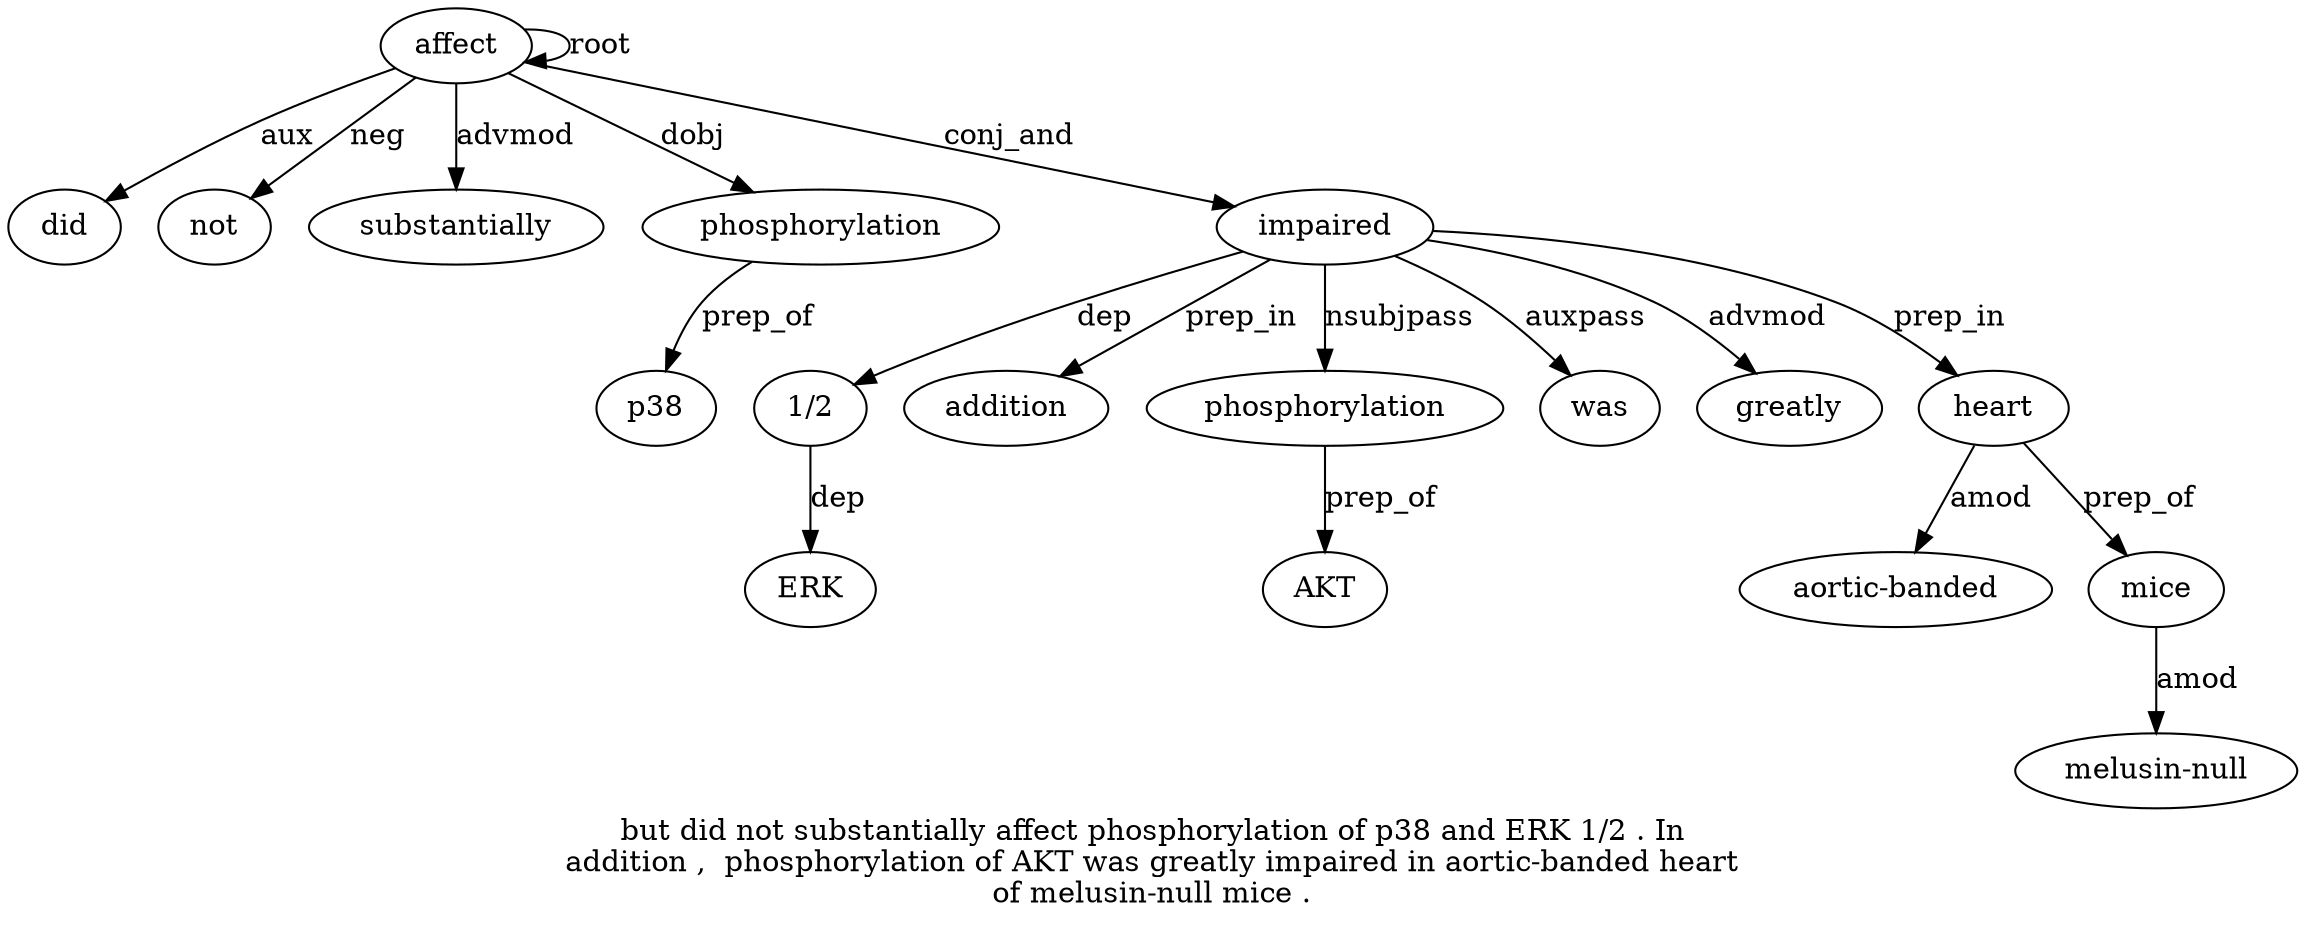 digraph "but did not substantially affect phosphorylation of p38 and ERK 1/2 . In addition ,  phosphorylation of AKT was greatly impaired in aortic-banded heart of melusin-null mice ." {
label="but did not substantially affect phosphorylation of p38 and ERK 1/2 . In
addition ,  phosphorylation of AKT was greatly impaired in aortic-banded heart
of melusin-null mice .";
affect5 [style=filled, fillcolor=white, label=affect];
did2 [style=filled, fillcolor=white, label=did];
affect5 -> did2  [label=aux];
not3 [style=filled, fillcolor=white, label=not];
affect5 -> not3  [label=neg];
substantially4 [style=filled, fillcolor=white, label=substantially];
affect5 -> substantially4  [label=advmod];
affect5 -> affect5  [label=root];
phosphorylation6 [style=filled, fillcolor=white, label=phosphorylation];
affect5 -> phosphorylation6  [label=dobj];
p38 [style=filled, fillcolor=white, label=p38];
phosphorylation6 -> p38  [label=prep_of];
"1/2" [style=filled, fillcolor=white, label="1/2"];
ERK10 [style=filled, fillcolor=white, label=ERK];
"1/2" -> ERK10  [label=dep];
impaired21 [style=filled, fillcolor=white, label=impaired];
impaired21 -> "1/2"  [label=dep];
addition14 [style=filled, fillcolor=white, label=addition];
impaired21 -> addition14  [label=prep_in];
phosphorylation16 [style=filled, fillcolor=white, label=phosphorylation];
impaired21 -> phosphorylation16  [label=nsubjpass];
AKT18 [style=filled, fillcolor=white, label=AKT];
phosphorylation16 -> AKT18  [label=prep_of];
was19 [style=filled, fillcolor=white, label=was];
impaired21 -> was19  [label=auxpass];
greatly20 [style=filled, fillcolor=white, label=greatly];
impaired21 -> greatly20  [label=advmod];
affect5 -> impaired21  [label=conj_and];
heart24 [style=filled, fillcolor=white, label=heart];
"aortic-banded23" [style=filled, fillcolor=white, label="aortic-banded"];
heart24 -> "aortic-banded23"  [label=amod];
impaired21 -> heart24  [label=prep_in];
mice27 [style=filled, fillcolor=white, label=mice];
"melusin-null26" [style=filled, fillcolor=white, label="melusin-null"];
mice27 -> "melusin-null26"  [label=amod];
heart24 -> mice27  [label=prep_of];
}
